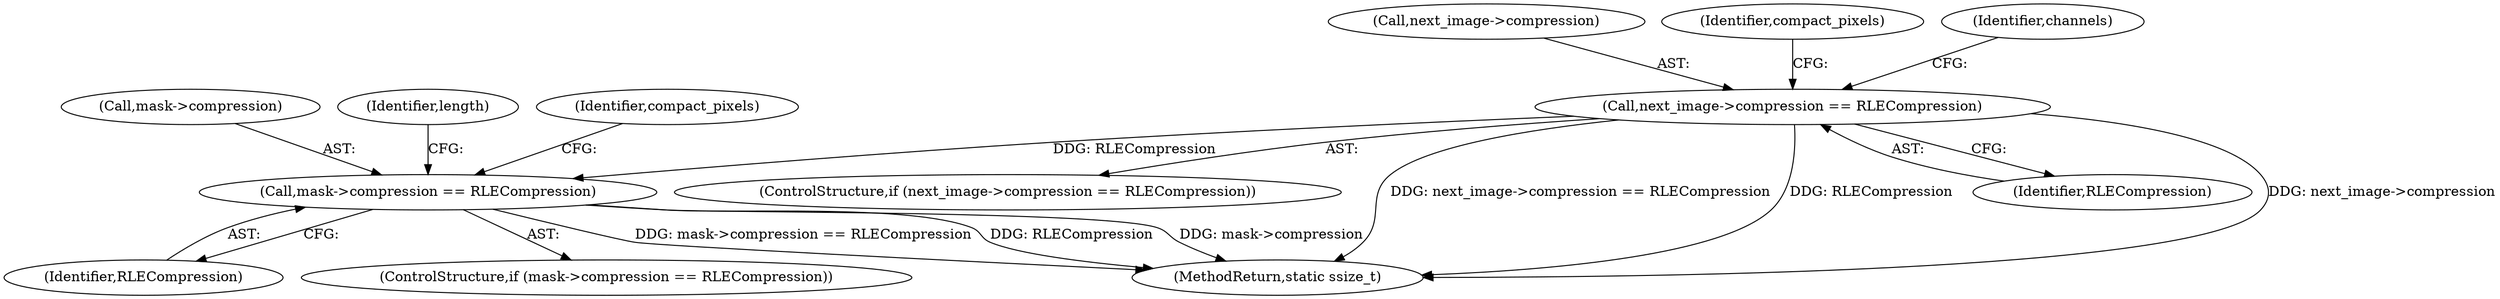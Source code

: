 digraph "0_ImageMagick_37a1710e2dab6ed91128ea648d654a22fbe2a6af@pointer" {
"1000537" [label="(Call,mask->compression == RLECompression)"];
"1000130" [label="(Call,next_image->compression == RLECompression)"];
"1000556" [label="(Identifier,length)"];
"1000130" [label="(Call,next_image->compression == RLECompression)"];
"1000131" [label="(Call,next_image->compression)"];
"1000584" [label="(MethodReturn,static ssize_t)"];
"1000134" [label="(Identifier,RLECompression)"];
"1000541" [label="(Identifier,RLECompression)"];
"1000537" [label="(Call,mask->compression == RLECompression)"];
"1000536" [label="(ControlStructure,if (mask->compression == RLECompression))"];
"1000129" [label="(ControlStructure,if (next_image->compression == RLECompression))"];
"1000137" [label="(Identifier,compact_pixels)"];
"1000149" [label="(Identifier,channels)"];
"1000544" [label="(Identifier,compact_pixels)"];
"1000538" [label="(Call,mask->compression)"];
"1000537" -> "1000536"  [label="AST: "];
"1000537" -> "1000541"  [label="CFG: "];
"1000538" -> "1000537"  [label="AST: "];
"1000541" -> "1000537"  [label="AST: "];
"1000544" -> "1000537"  [label="CFG: "];
"1000556" -> "1000537"  [label="CFG: "];
"1000537" -> "1000584"  [label="DDG: mask->compression"];
"1000537" -> "1000584"  [label="DDG: mask->compression == RLECompression"];
"1000537" -> "1000584"  [label="DDG: RLECompression"];
"1000130" -> "1000537"  [label="DDG: RLECompression"];
"1000130" -> "1000129"  [label="AST: "];
"1000130" -> "1000134"  [label="CFG: "];
"1000131" -> "1000130"  [label="AST: "];
"1000134" -> "1000130"  [label="AST: "];
"1000137" -> "1000130"  [label="CFG: "];
"1000149" -> "1000130"  [label="CFG: "];
"1000130" -> "1000584"  [label="DDG: next_image->compression == RLECompression"];
"1000130" -> "1000584"  [label="DDG: RLECompression"];
"1000130" -> "1000584"  [label="DDG: next_image->compression"];
}
